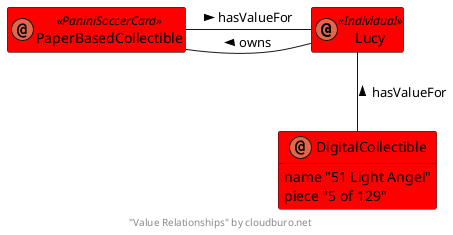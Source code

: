 @startuml
'https://plantuml.com/class-diagram

hide empty members

footer "Value Relationships" by cloudburo.net

annotation Lucy <<Individual>> #red
annotation PaperBasedCollectible <<PaniniSoccerCard>> #red

annotation DigitalCollectible #red {
    name "51 Light Angel"
    piece "5 of 129"
}


Lucy -- DigitalCollectible: hasValueFor <
PaperBasedCollectible - Lucy: hasValueFor >
PaperBasedCollectible - Lucy: owns <
@enduml